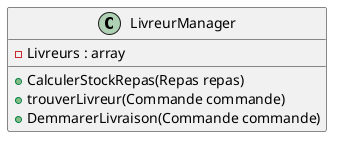 @startuml LivreurManager

Class LivreurManager {
    - Livreurs : array

    + CalculerStockRepas(Repas repas)
    + trouverLivreur(Commande commande)
    + DemmarerLivraison(Commande commande)
}

@enduml